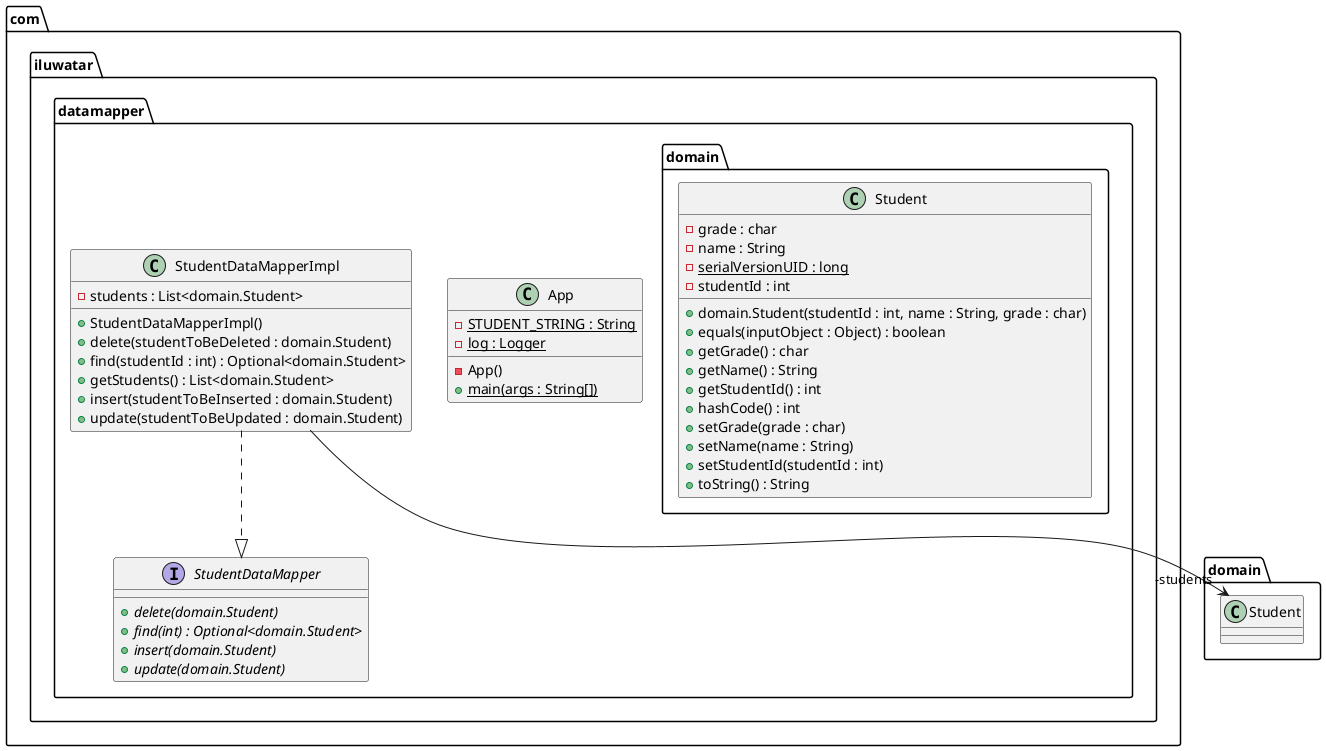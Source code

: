 @startuml
package com.iluwatar.datamapper {
  class App {
    - STUDENT_STRING : String {static}
    - log : Logger {static}
    - App()
    + main(args : String[]) {static}
  }
  class domain.Student {
    - grade : char
    - name : String
    - serialVersionUID : long {static}
    - studentId : int
    + domain.Student(studentId : int, name : String, grade : char)
    + equals(inputObject : Object) : boolean
    + getGrade() : char
    + getName() : String
    + getStudentId() : int
    + hashCode() : int
    + setGrade(grade : char)
    + setName(name : String)
    + setStudentId(studentId : int)
    + toString() : String
  }
  interface StudentDataMapper {
    + delete(domain.Student) {abstract}
    + find(int) : Optional<domain.Student> {abstract}
    + insert(domain.Student) {abstract}
    + update(domain.Student) {abstract}
  }
  class StudentDataMapperImpl {
    - students : List<domain.Student>
    + StudentDataMapperImpl()
    + delete(studentToBeDeleted : domain.Student)
    + find(studentId : int) : Optional<domain.Student>
    + getStudents() : List<domain.Student>
    + insert(studentToBeInserted : domain.Student)
    + update(studentToBeUpdated : domain.Student)
  }
}
StudentDataMapperImpl -->  "-students" domain.Student
StudentDataMapperImpl ..|> StudentDataMapper 
@enduml
